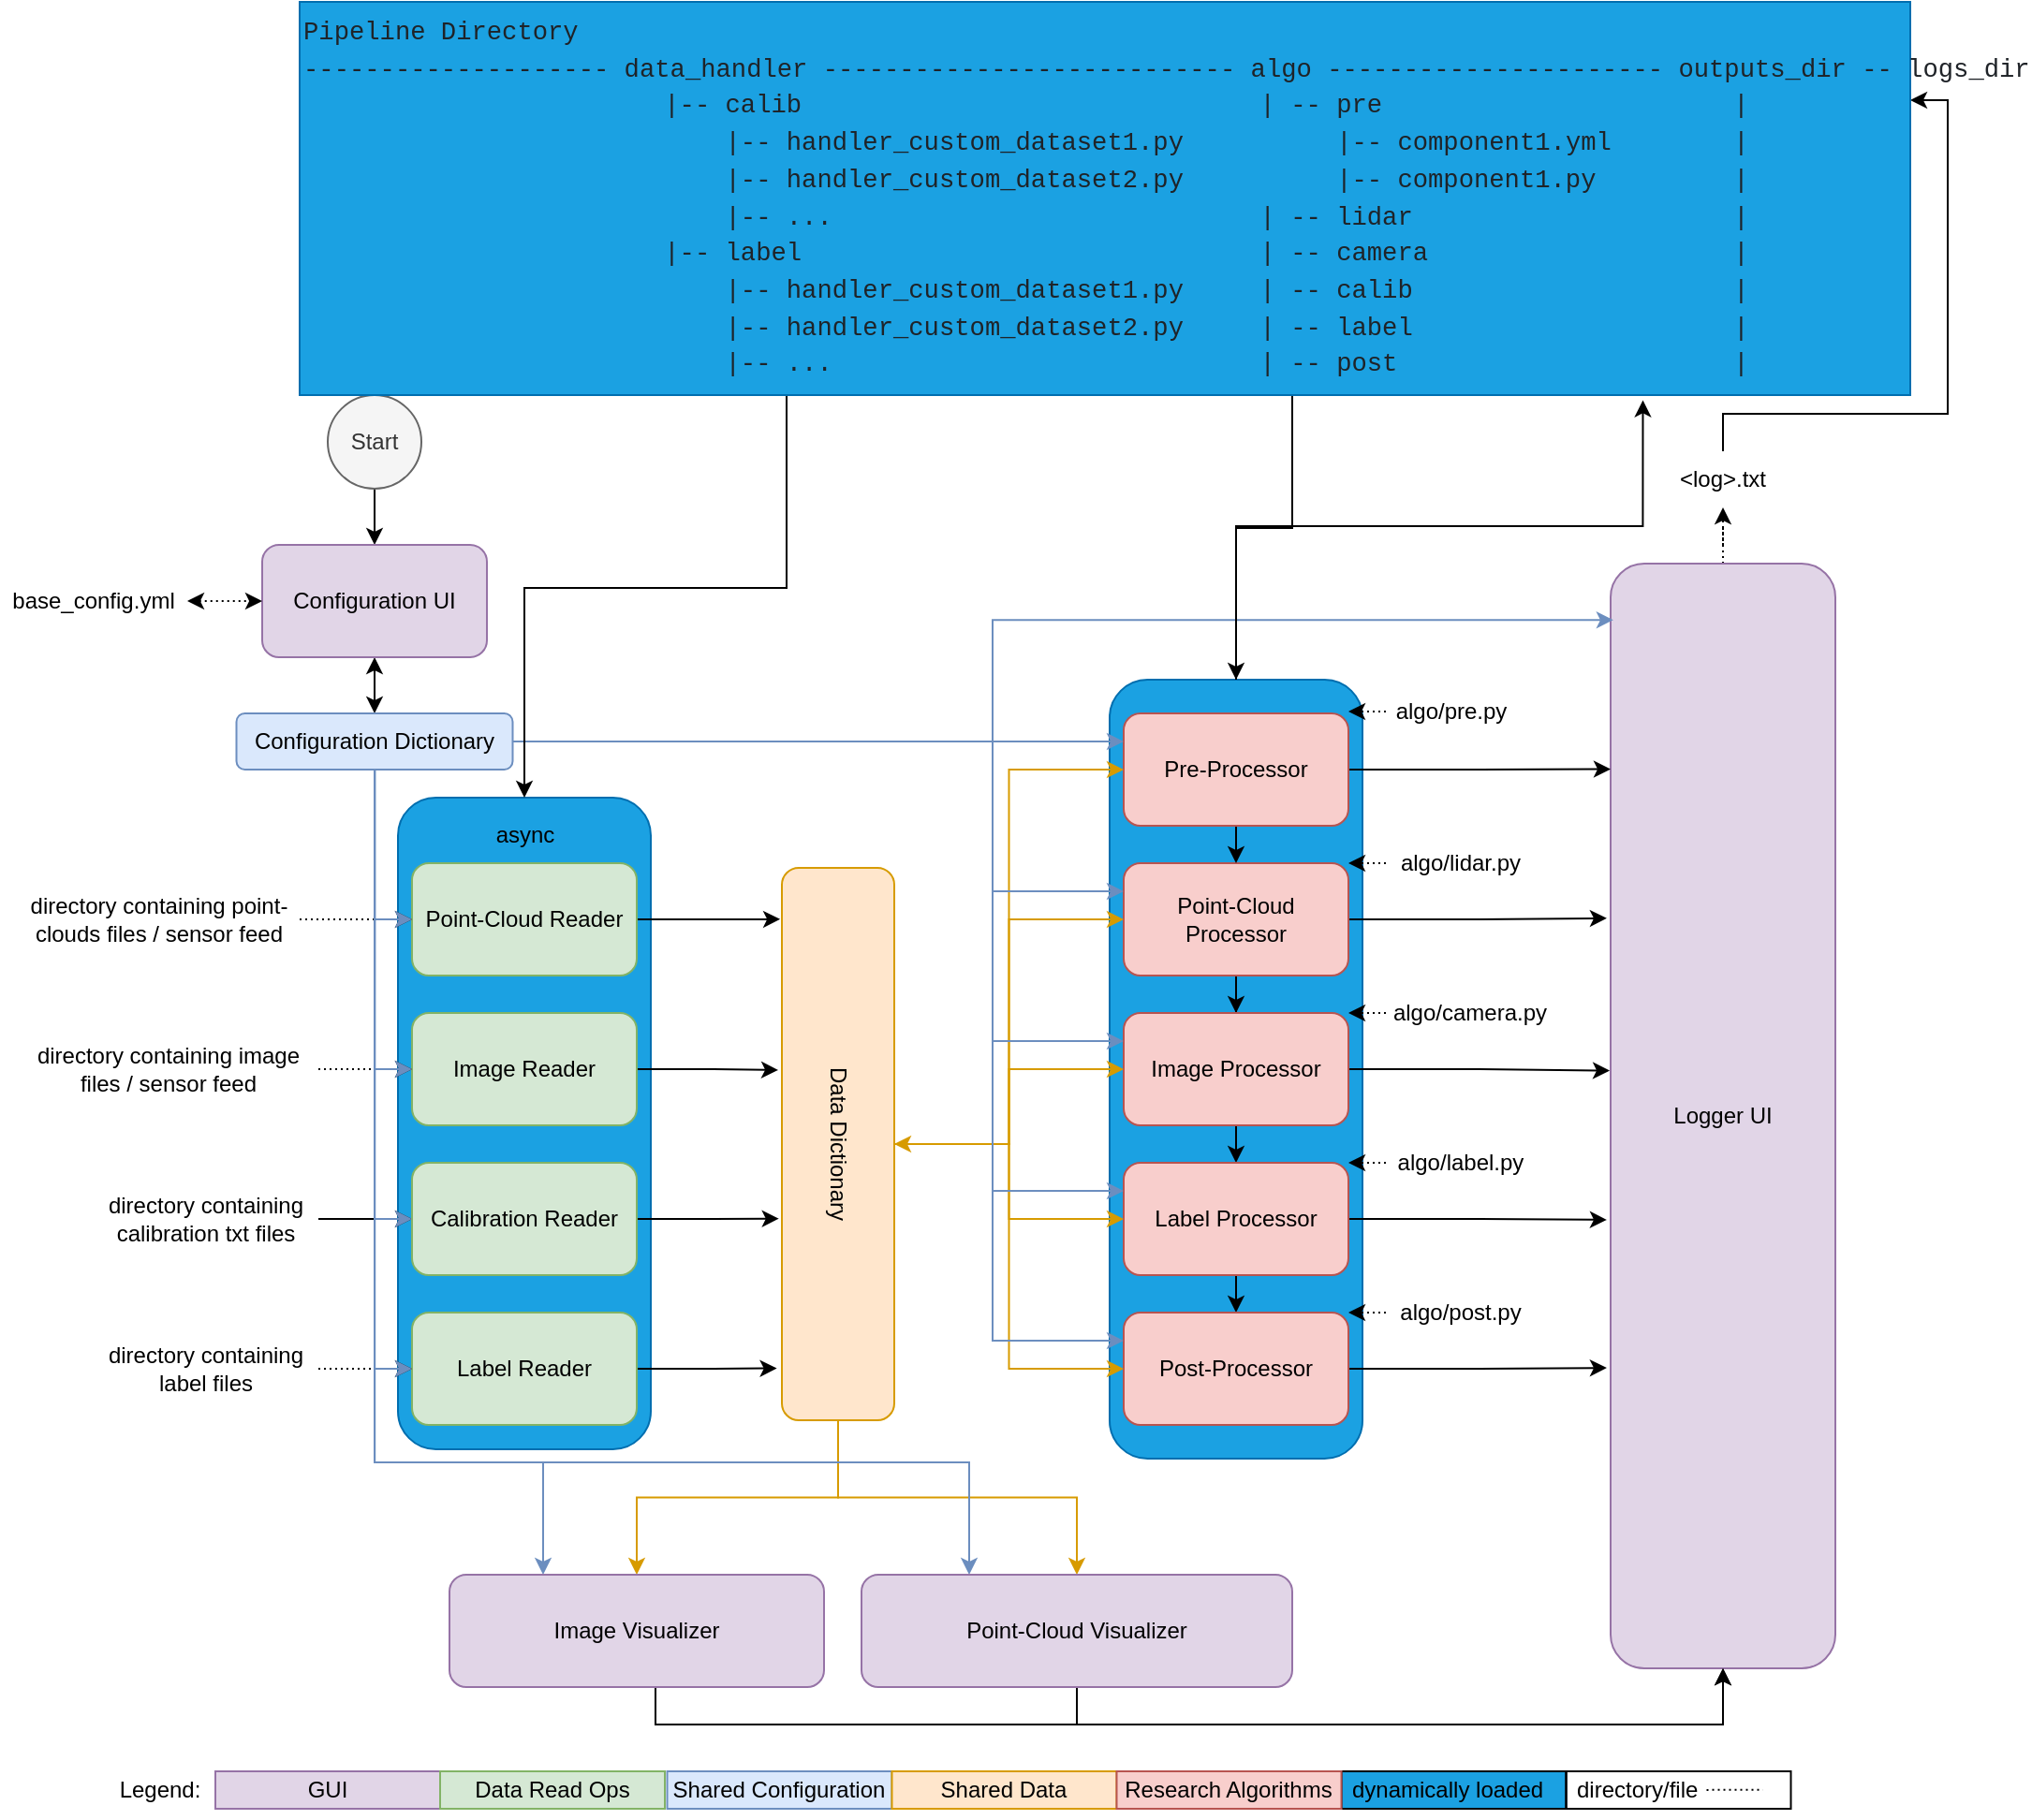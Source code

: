 <mxfile version="24.2.5" type="device">
  <diagram name="Page-1" id="Omv-Tu2xZPPuTJ6Xt_3R">
    <mxGraphModel dx="2284" dy="836" grid="1" gridSize="10" guides="1" tooltips="1" connect="1" arrows="1" fold="1" page="1" pageScale="1" pageWidth="850" pageHeight="1100" math="0" shadow="0">
      <root>
        <mxCell id="0" />
        <mxCell id="1" parent="0" />
        <mxCell id="CT44lIZTYS9zPGqxqaf4-7" value="" style="rounded=1;whiteSpace=wrap;html=1;fillColor=#1ba1e2;strokeColor=#006EAF;fontColor=#ffffff;" vertex="1" parent="1">
          <mxGeometry x="-367.5" y="425" width="135" height="348" as="geometry" />
        </mxCell>
        <mxCell id="CT44lIZTYS9zPGqxqaf4-4" value="" style="rounded=1;whiteSpace=wrap;html=1;fillColor=#1ba1e2;strokeColor=#006EAF;fontColor=#ffffff;" vertex="1" parent="1">
          <mxGeometry x="12.5" y="362" width="135" height="416" as="geometry" />
        </mxCell>
        <mxCell id="fe2A17owUirPmWQ9KxBR-4" style="edgeStyle=orthogonalEdgeStyle;rounded=0;orthogonalLoop=1;jettySize=auto;html=1;exitX=0.5;exitY=1;exitDx=0;exitDy=0;entryX=0.5;entryY=0;entryDx=0;entryDy=0;" parent="1" source="fe2A17owUirPmWQ9KxBR-2" target="fe2A17owUirPmWQ9KxBR-3" edge="1">
          <mxGeometry relative="1" as="geometry" />
        </mxCell>
        <mxCell id="fe2A17owUirPmWQ9KxBR-2" value="Start" style="ellipse;whiteSpace=wrap;html=1;aspect=fixed;fillColor=#f5f5f5;fontColor=#333333;strokeColor=#666666;" parent="1" vertex="1">
          <mxGeometry x="-405" y="210" width="50" height="50" as="geometry" />
        </mxCell>
        <mxCell id="fe2A17owUirPmWQ9KxBR-69" style="edgeStyle=orthogonalEdgeStyle;rounded=0;orthogonalLoop=1;jettySize=auto;html=1;entryX=0.5;entryY=0;entryDx=0;entryDy=0;startArrow=classic;startFill=1;" parent="1" source="fe2A17owUirPmWQ9KxBR-3" target="fe2A17owUirPmWQ9KxBR-66" edge="1">
          <mxGeometry relative="1" as="geometry" />
        </mxCell>
        <mxCell id="fe2A17owUirPmWQ9KxBR-3" value="Configuration UI" style="rounded=1;whiteSpace=wrap;html=1;fillColor=#e1d5e7;strokeColor=#9673a6;" parent="1" vertex="1">
          <mxGeometry x="-440" y="290" width="120" height="60" as="geometry" />
        </mxCell>
        <mxCell id="fe2A17owUirPmWQ9KxBR-5" value="base_config.yml" style="text;html=1;strokeColor=none;fillColor=none;align=center;verticalAlign=middle;whiteSpace=wrap;rounded=0;" parent="1" vertex="1">
          <mxGeometry x="-580" y="305" width="100" height="30" as="geometry" />
        </mxCell>
        <mxCell id="fe2A17owUirPmWQ9KxBR-10" style="edgeStyle=orthogonalEdgeStyle;rounded=0;orthogonalLoop=1;jettySize=auto;html=1;dashed=1;dashPattern=1 2;exitX=0.5;exitY=0;exitDx=0;exitDy=0;" parent="1" source="fe2A17owUirPmWQ9KxBR-7" target="fe2A17owUirPmWQ9KxBR-9" edge="1">
          <mxGeometry relative="1" as="geometry" />
        </mxCell>
        <mxCell id="fe2A17owUirPmWQ9KxBR-7" value="Logger UI" style="rounded=1;whiteSpace=wrap;html=1;fillColor=#e1d5e7;strokeColor=#9673a6;" parent="1" vertex="1">
          <mxGeometry x="280" y="300" width="120" height="590" as="geometry" />
        </mxCell>
        <mxCell id="CT44lIZTYS9zPGqxqaf4-9" style="edgeStyle=orthogonalEdgeStyle;rounded=0;orthogonalLoop=1;jettySize=auto;html=1;entryX=1;entryY=0.25;entryDx=0;entryDy=0;" edge="1" parent="1" source="fe2A17owUirPmWQ9KxBR-9" target="CT44lIZTYS9zPGqxqaf4-2">
          <mxGeometry relative="1" as="geometry" />
        </mxCell>
        <mxCell id="fe2A17owUirPmWQ9KxBR-9" value="&amp;lt;log&amp;gt;.txt" style="text;html=1;strokeColor=none;fillColor=none;align=center;verticalAlign=middle;whiteSpace=wrap;rounded=0;" parent="1" vertex="1">
          <mxGeometry x="310" y="240" width="60" height="30" as="geometry" />
        </mxCell>
        <mxCell id="fe2A17owUirPmWQ9KxBR-46" style="edgeStyle=orthogonalEdgeStyle;rounded=0;orthogonalLoop=1;jettySize=auto;html=1;entryX=0.093;entryY=1.016;entryDx=0;entryDy=0;entryPerimeter=0;" parent="1" source="fe2A17owUirPmWQ9KxBR-11" target="fe2A17owUirPmWQ9KxBR-45" edge="1">
          <mxGeometry relative="1" as="geometry">
            <mxPoint x="-180" y="490" as="targetPoint" />
          </mxGeometry>
        </mxCell>
        <mxCell id="fe2A17owUirPmWQ9KxBR-11" value="Point-Cloud Reader" style="rounded=1;whiteSpace=wrap;html=1;fillColor=#d5e8d4;strokeColor=#82b366;" parent="1" vertex="1">
          <mxGeometry x="-360" y="460" width="120" height="60" as="geometry" />
        </mxCell>
        <mxCell id="fe2A17owUirPmWQ9KxBR-13" value="" style="endArrow=classic;startArrow=classic;html=1;rounded=0;exitX=1;exitY=0.5;exitDx=0;exitDy=0;entryX=0;entryY=0.5;entryDx=0;entryDy=0;dashed=1;dashPattern=1 2;" parent="1" source="fe2A17owUirPmWQ9KxBR-5" target="fe2A17owUirPmWQ9KxBR-3" edge="1">
          <mxGeometry width="50" height="50" relative="1" as="geometry">
            <mxPoint x="-350" y="260" as="sourcePoint" />
            <mxPoint x="-300" y="210" as="targetPoint" />
          </mxGeometry>
        </mxCell>
        <mxCell id="fe2A17owUirPmWQ9KxBR-49" style="edgeStyle=orthogonalEdgeStyle;rounded=0;orthogonalLoop=1;jettySize=auto;html=1;entryX=0.366;entryY=1.033;entryDx=0;entryDy=0;entryPerimeter=0;" parent="1" source="fe2A17owUirPmWQ9KxBR-19" target="fe2A17owUirPmWQ9KxBR-45" edge="1">
          <mxGeometry relative="1" as="geometry">
            <mxPoint x="-180" y="570" as="targetPoint" />
          </mxGeometry>
        </mxCell>
        <mxCell id="fe2A17owUirPmWQ9KxBR-19" value="Image Reader" style="rounded=1;whiteSpace=wrap;html=1;fillColor=#d5e8d4;strokeColor=#82b366;" parent="1" vertex="1">
          <mxGeometry x="-360" y="540" width="120" height="60" as="geometry" />
        </mxCell>
        <mxCell id="fe2A17owUirPmWQ9KxBR-51" style="edgeStyle=orthogonalEdgeStyle;rounded=0;orthogonalLoop=1;jettySize=auto;html=1;entryX=0.906;entryY=1.045;entryDx=0;entryDy=0;entryPerimeter=0;" parent="1" source="fe2A17owUirPmWQ9KxBR-20" target="fe2A17owUirPmWQ9KxBR-45" edge="1">
          <mxGeometry relative="1" as="geometry">
            <mxPoint x="-180" y="730" as="targetPoint" />
          </mxGeometry>
        </mxCell>
        <mxCell id="fe2A17owUirPmWQ9KxBR-20" value="Label Reader" style="rounded=1;whiteSpace=wrap;html=1;fillColor=#d5e8d4;strokeColor=#82b366;" parent="1" vertex="1">
          <mxGeometry x="-360" y="700" width="120" height="60" as="geometry" />
        </mxCell>
        <mxCell id="fe2A17owUirPmWQ9KxBR-23" style="edgeStyle=orthogonalEdgeStyle;rounded=0;orthogonalLoop=1;jettySize=auto;html=1;entryX=0;entryY=0.5;entryDx=0;entryDy=0;dashed=1;dashPattern=1 2;" parent="1" source="fe2A17owUirPmWQ9KxBR-22" target="fe2A17owUirPmWQ9KxBR-11" edge="1">
          <mxGeometry relative="1" as="geometry" />
        </mxCell>
        <mxCell id="fe2A17owUirPmWQ9KxBR-22" value="directory containing point-clouds files / sensor feed" style="text;html=1;strokeColor=none;fillColor=none;align=center;verticalAlign=middle;whiteSpace=wrap;rounded=0;" parent="1" vertex="1">
          <mxGeometry x="-570" y="475" width="150" height="30" as="geometry" />
        </mxCell>
        <mxCell id="fe2A17owUirPmWQ9KxBR-25" style="edgeStyle=orthogonalEdgeStyle;rounded=0;orthogonalLoop=1;jettySize=auto;html=1;entryX=0;entryY=0.5;entryDx=0;entryDy=0;dashed=1;dashPattern=1 2;" parent="1" source="fe2A17owUirPmWQ9KxBR-24" target="fe2A17owUirPmWQ9KxBR-19" edge="1">
          <mxGeometry relative="1" as="geometry" />
        </mxCell>
        <mxCell id="fe2A17owUirPmWQ9KxBR-24" value="directory containing image files / sensor feed" style="text;html=1;strokeColor=none;fillColor=none;align=center;verticalAlign=middle;whiteSpace=wrap;rounded=0;" parent="1" vertex="1">
          <mxGeometry x="-570" y="555" width="160" height="30" as="geometry" />
        </mxCell>
        <mxCell id="fe2A17owUirPmWQ9KxBR-27" style="edgeStyle=orthogonalEdgeStyle;rounded=0;orthogonalLoop=1;jettySize=auto;html=1;dashed=1;dashPattern=1 2;" parent="1" source="fe2A17owUirPmWQ9KxBR-26" target="fe2A17owUirPmWQ9KxBR-20" edge="1">
          <mxGeometry relative="1" as="geometry" />
        </mxCell>
        <mxCell id="fe2A17owUirPmWQ9KxBR-26" value="directory containing label files" style="text;html=1;strokeColor=none;fillColor=none;align=center;verticalAlign=middle;whiteSpace=wrap;rounded=0;" parent="1" vertex="1">
          <mxGeometry x="-530" y="715" width="120" height="30" as="geometry" />
        </mxCell>
        <mxCell id="fe2A17owUirPmWQ9KxBR-34" style="edgeStyle=orthogonalEdgeStyle;rounded=0;orthogonalLoop=1;jettySize=auto;html=1;exitX=0.5;exitY=1;exitDx=0;exitDy=0;" parent="1" source="fe2A17owUirPmWQ9KxBR-28" target="fe2A17owUirPmWQ9KxBR-29" edge="1">
          <mxGeometry relative="1" as="geometry" />
        </mxCell>
        <mxCell id="fe2A17owUirPmWQ9KxBR-110" style="edgeStyle=orthogonalEdgeStyle;rounded=0;orthogonalLoop=1;jettySize=auto;html=1;entryX=-0.017;entryY=0.321;entryDx=0;entryDy=0;entryPerimeter=0;" parent="1" source="fe2A17owUirPmWQ9KxBR-28" target="fe2A17owUirPmWQ9KxBR-7" edge="1">
          <mxGeometry relative="1" as="geometry" />
        </mxCell>
        <mxCell id="fe2A17owUirPmWQ9KxBR-28" value="Point-Cloud Processor" style="rounded=1;whiteSpace=wrap;html=1;fillColor=#f8cecc;strokeColor=#b85450;" parent="1" vertex="1">
          <mxGeometry x="20" y="460" width="120" height="60" as="geometry" />
        </mxCell>
        <mxCell id="fe2A17owUirPmWQ9KxBR-35" style="edgeStyle=orthogonalEdgeStyle;rounded=0;orthogonalLoop=1;jettySize=auto;html=1;exitX=0.5;exitY=1;exitDx=0;exitDy=0;entryX=0.5;entryY=0;entryDx=0;entryDy=0;" parent="1" source="fe2A17owUirPmWQ9KxBR-29" target="fe2A17owUirPmWQ9KxBR-30" edge="1">
          <mxGeometry relative="1" as="geometry" />
        </mxCell>
        <mxCell id="fe2A17owUirPmWQ9KxBR-111" style="edgeStyle=orthogonalEdgeStyle;rounded=0;orthogonalLoop=1;jettySize=auto;html=1;entryX=-0.004;entryY=0.459;entryDx=0;entryDy=0;entryPerimeter=0;" parent="1" source="fe2A17owUirPmWQ9KxBR-29" target="fe2A17owUirPmWQ9KxBR-7" edge="1">
          <mxGeometry relative="1" as="geometry" />
        </mxCell>
        <mxCell id="fe2A17owUirPmWQ9KxBR-29" value="Image Processor" style="rounded=1;whiteSpace=wrap;html=1;fillColor=#f8cecc;strokeColor=#b85450;" parent="1" vertex="1">
          <mxGeometry x="20" y="540" width="120" height="60" as="geometry" />
        </mxCell>
        <mxCell id="fe2A17owUirPmWQ9KxBR-41" style="edgeStyle=orthogonalEdgeStyle;rounded=0;orthogonalLoop=1;jettySize=auto;html=1;exitX=0.5;exitY=1;exitDx=0;exitDy=0;entryX=0.5;entryY=0;entryDx=0;entryDy=0;" parent="1" source="fe2A17owUirPmWQ9KxBR-30" target="fe2A17owUirPmWQ9KxBR-32" edge="1">
          <mxGeometry relative="1" as="geometry" />
        </mxCell>
        <mxCell id="fe2A17owUirPmWQ9KxBR-112" style="edgeStyle=orthogonalEdgeStyle;rounded=0;orthogonalLoop=1;jettySize=auto;html=1;entryX=-0.017;entryY=0.594;entryDx=0;entryDy=0;entryPerimeter=0;" parent="1" source="fe2A17owUirPmWQ9KxBR-30" target="fe2A17owUirPmWQ9KxBR-7" edge="1">
          <mxGeometry relative="1" as="geometry" />
        </mxCell>
        <mxCell id="fe2A17owUirPmWQ9KxBR-30" value="Label Processor" style="rounded=1;whiteSpace=wrap;html=1;fillColor=#f8cecc;strokeColor=#b85450;" parent="1" vertex="1">
          <mxGeometry x="20" y="620" width="120" height="60" as="geometry" />
        </mxCell>
        <mxCell id="fe2A17owUirPmWQ9KxBR-33" style="edgeStyle=orthogonalEdgeStyle;rounded=0;orthogonalLoop=1;jettySize=auto;html=1;exitX=0.5;exitY=1;exitDx=0;exitDy=0;entryX=0.5;entryY=0;entryDx=0;entryDy=0;" parent="1" source="fe2A17owUirPmWQ9KxBR-31" target="fe2A17owUirPmWQ9KxBR-28" edge="1">
          <mxGeometry relative="1" as="geometry" />
        </mxCell>
        <mxCell id="fe2A17owUirPmWQ9KxBR-109" style="edgeStyle=orthogonalEdgeStyle;rounded=0;orthogonalLoop=1;jettySize=auto;html=1;entryX=0;entryY=0.186;entryDx=0;entryDy=0;entryPerimeter=0;" parent="1" source="fe2A17owUirPmWQ9KxBR-31" target="fe2A17owUirPmWQ9KxBR-7" edge="1">
          <mxGeometry relative="1" as="geometry" />
        </mxCell>
        <mxCell id="fe2A17owUirPmWQ9KxBR-31" value="Pre-Processor" style="rounded=1;whiteSpace=wrap;html=1;fillColor=#f8cecc;strokeColor=#b85450;" parent="1" vertex="1">
          <mxGeometry x="20" y="380" width="120" height="60" as="geometry" />
        </mxCell>
        <mxCell id="fe2A17owUirPmWQ9KxBR-113" style="edgeStyle=orthogonalEdgeStyle;rounded=0;orthogonalLoop=1;jettySize=auto;html=1;entryX=-0.017;entryY=0.728;entryDx=0;entryDy=0;entryPerimeter=0;" parent="1" source="fe2A17owUirPmWQ9KxBR-32" target="fe2A17owUirPmWQ9KxBR-7" edge="1">
          <mxGeometry relative="1" as="geometry" />
        </mxCell>
        <mxCell id="fe2A17owUirPmWQ9KxBR-32" value="Post-Processor" style="rounded=1;whiteSpace=wrap;html=1;fillColor=#f8cecc;strokeColor=#b85450;" parent="1" vertex="1">
          <mxGeometry x="20" y="700" width="120" height="60" as="geometry" />
        </mxCell>
        <mxCell id="fe2A17owUirPmWQ9KxBR-39" style="edgeStyle=orthogonalEdgeStyle;rounded=0;orthogonalLoop=1;jettySize=auto;html=1;entryX=0;entryY=0.5;entryDx=0;entryDy=0;" parent="1" source="fe2A17owUirPmWQ9KxBR-37" target="fe2A17owUirPmWQ9KxBR-38" edge="1">
          <mxGeometry relative="1" as="geometry" />
        </mxCell>
        <mxCell id="fe2A17owUirPmWQ9KxBR-37" value="directory containing calibration txt files" style="text;html=1;strokeColor=none;fillColor=none;align=center;verticalAlign=middle;whiteSpace=wrap;rounded=0;" parent="1" vertex="1">
          <mxGeometry x="-530" y="635" width="120" height="30" as="geometry" />
        </mxCell>
        <mxCell id="fe2A17owUirPmWQ9KxBR-50" style="edgeStyle=orthogonalEdgeStyle;rounded=0;orthogonalLoop=1;jettySize=auto;html=1;entryX=0.635;entryY=1.027;entryDx=0;entryDy=0;entryPerimeter=0;" parent="1" source="fe2A17owUirPmWQ9KxBR-38" target="fe2A17owUirPmWQ9KxBR-45" edge="1">
          <mxGeometry relative="1" as="geometry">
            <mxPoint x="-180" y="650" as="targetPoint" />
          </mxGeometry>
        </mxCell>
        <mxCell id="fe2A17owUirPmWQ9KxBR-38" value="Calibration Reader" style="rounded=1;whiteSpace=wrap;html=1;fillColor=#d5e8d4;strokeColor=#82b366;" parent="1" vertex="1">
          <mxGeometry x="-360" y="620" width="120" height="60" as="geometry" />
        </mxCell>
        <mxCell id="fe2A17owUirPmWQ9KxBR-60" style="edgeStyle=orthogonalEdgeStyle;rounded=0;orthogonalLoop=1;jettySize=auto;html=1;entryX=0;entryY=0.5;entryDx=0;entryDy=0;startArrow=classic;startFill=1;fillColor=#ffe6cc;strokeColor=#d79b00;" parent="1" source="fe2A17owUirPmWQ9KxBR-45" target="fe2A17owUirPmWQ9KxBR-31" edge="1">
          <mxGeometry relative="1" as="geometry" />
        </mxCell>
        <mxCell id="fe2A17owUirPmWQ9KxBR-61" style="edgeStyle=orthogonalEdgeStyle;rounded=0;orthogonalLoop=1;jettySize=auto;html=1;entryX=0;entryY=0.5;entryDx=0;entryDy=0;fillColor=#ffe6cc;strokeColor=#d79b00;" parent="1" source="fe2A17owUirPmWQ9KxBR-45" target="fe2A17owUirPmWQ9KxBR-28" edge="1">
          <mxGeometry relative="1" as="geometry" />
        </mxCell>
        <mxCell id="fe2A17owUirPmWQ9KxBR-62" style="edgeStyle=orthogonalEdgeStyle;rounded=0;orthogonalLoop=1;jettySize=auto;html=1;fillColor=#ffe6cc;strokeColor=#d79b00;" parent="1" source="fe2A17owUirPmWQ9KxBR-45" target="fe2A17owUirPmWQ9KxBR-29" edge="1">
          <mxGeometry relative="1" as="geometry" />
        </mxCell>
        <mxCell id="fe2A17owUirPmWQ9KxBR-63" style="edgeStyle=orthogonalEdgeStyle;rounded=0;orthogonalLoop=1;jettySize=auto;html=1;entryX=0;entryY=0.5;entryDx=0;entryDy=0;fillColor=#ffe6cc;strokeColor=#d79b00;" parent="1" source="fe2A17owUirPmWQ9KxBR-45" target="fe2A17owUirPmWQ9KxBR-30" edge="1">
          <mxGeometry relative="1" as="geometry" />
        </mxCell>
        <mxCell id="fe2A17owUirPmWQ9KxBR-64" style="edgeStyle=orthogonalEdgeStyle;rounded=0;orthogonalLoop=1;jettySize=auto;html=1;entryX=0;entryY=0.5;entryDx=0;entryDy=0;fillColor=#ffe6cc;strokeColor=#d79b00;" parent="1" source="fe2A17owUirPmWQ9KxBR-45" target="fe2A17owUirPmWQ9KxBR-32" edge="1">
          <mxGeometry relative="1" as="geometry" />
        </mxCell>
        <mxCell id="fe2A17owUirPmWQ9KxBR-78" style="edgeStyle=orthogonalEdgeStyle;rounded=0;orthogonalLoop=1;jettySize=auto;html=1;fillColor=#ffe6cc;strokeColor=#d79b00;" parent="1" source="fe2A17owUirPmWQ9KxBR-45" target="fe2A17owUirPmWQ9KxBR-76" edge="1">
          <mxGeometry relative="1" as="geometry" />
        </mxCell>
        <mxCell id="fe2A17owUirPmWQ9KxBR-79" style="edgeStyle=orthogonalEdgeStyle;rounded=0;orthogonalLoop=1;jettySize=auto;html=1;fillColor=#ffe6cc;strokeColor=#d79b00;" parent="1" source="fe2A17owUirPmWQ9KxBR-45" target="fe2A17owUirPmWQ9KxBR-75" edge="1">
          <mxGeometry relative="1" as="geometry" />
        </mxCell>
        <mxCell id="fe2A17owUirPmWQ9KxBR-45" value="Data Dictionary" style="rounded=1;whiteSpace=wrap;html=1;rotation=90;fillColor=#ffe6cc;strokeColor=#d79b00;" parent="1" vertex="1">
          <mxGeometry x="-280" y="580" width="295" height="60" as="geometry" />
        </mxCell>
        <mxCell id="fe2A17owUirPmWQ9KxBR-65" value="async" style="text;html=1;align=center;verticalAlign=middle;resizable=0;points=[];autosize=1;strokeColor=none;fillColor=none;" parent="1" vertex="1">
          <mxGeometry x="-325" y="430" width="50" height="30" as="geometry" />
        </mxCell>
        <mxCell id="fe2A17owUirPmWQ9KxBR-70" style="edgeStyle=orthogonalEdgeStyle;rounded=0;orthogonalLoop=1;jettySize=auto;html=1;exitX=0.5;exitY=1;exitDx=0;exitDy=0;entryX=0;entryY=0.5;entryDx=0;entryDy=0;fillColor=#dae8fc;strokeColor=#6c8ebf;" parent="1" source="fe2A17owUirPmWQ9KxBR-66" target="fe2A17owUirPmWQ9KxBR-11" edge="1">
          <mxGeometry relative="1" as="geometry" />
        </mxCell>
        <mxCell id="fe2A17owUirPmWQ9KxBR-71" style="edgeStyle=orthogonalEdgeStyle;rounded=0;orthogonalLoop=1;jettySize=auto;html=1;entryX=0;entryY=0.5;entryDx=0;entryDy=0;fillColor=#dae8fc;strokeColor=#6c8ebf;" parent="1" source="fe2A17owUirPmWQ9KxBR-66" target="fe2A17owUirPmWQ9KxBR-19" edge="1">
          <mxGeometry relative="1" as="geometry" />
        </mxCell>
        <mxCell id="fe2A17owUirPmWQ9KxBR-72" style="edgeStyle=orthogonalEdgeStyle;rounded=0;orthogonalLoop=1;jettySize=auto;html=1;entryX=0;entryY=0.5;entryDx=0;entryDy=0;fillColor=#dae8fc;strokeColor=#6c8ebf;" parent="1" source="fe2A17owUirPmWQ9KxBR-66" target="fe2A17owUirPmWQ9KxBR-38" edge="1">
          <mxGeometry relative="1" as="geometry" />
        </mxCell>
        <mxCell id="fe2A17owUirPmWQ9KxBR-73" style="edgeStyle=orthogonalEdgeStyle;rounded=0;orthogonalLoop=1;jettySize=auto;html=1;entryX=0;entryY=0.5;entryDx=0;entryDy=0;fillColor=#dae8fc;strokeColor=#6c8ebf;" parent="1" source="fe2A17owUirPmWQ9KxBR-66" target="fe2A17owUirPmWQ9KxBR-20" edge="1">
          <mxGeometry relative="1" as="geometry" />
        </mxCell>
        <mxCell id="fe2A17owUirPmWQ9KxBR-74" style="edgeStyle=orthogonalEdgeStyle;rounded=0;orthogonalLoop=1;jettySize=auto;html=1;entryX=0;entryY=0.25;entryDx=0;entryDy=0;fillColor=#dae8fc;strokeColor=#6c8ebf;" parent="1" source="fe2A17owUirPmWQ9KxBR-66" target="fe2A17owUirPmWQ9KxBR-31" edge="1">
          <mxGeometry relative="1" as="geometry" />
        </mxCell>
        <mxCell id="fe2A17owUirPmWQ9KxBR-118" style="edgeStyle=orthogonalEdgeStyle;rounded=0;orthogonalLoop=1;jettySize=auto;html=1;entryX=0;entryY=0.25;entryDx=0;entryDy=0;fillColor=#dae8fc;strokeColor=#6c8ebf;" parent="1" source="fe2A17owUirPmWQ9KxBR-66" target="fe2A17owUirPmWQ9KxBR-28" edge="1">
          <mxGeometry relative="1" as="geometry">
            <Array as="points">
              <mxPoint x="-50" y="395" />
              <mxPoint x="-50" y="475" />
            </Array>
          </mxGeometry>
        </mxCell>
        <mxCell id="fe2A17owUirPmWQ9KxBR-119" style="edgeStyle=orthogonalEdgeStyle;rounded=0;orthogonalLoop=1;jettySize=auto;html=1;entryX=0;entryY=0.25;entryDx=0;entryDy=0;fillColor=#dae8fc;strokeColor=#6c8ebf;" parent="1" source="fe2A17owUirPmWQ9KxBR-66" target="fe2A17owUirPmWQ9KxBR-29" edge="1">
          <mxGeometry relative="1" as="geometry">
            <Array as="points">
              <mxPoint x="-50" y="395" />
              <mxPoint x="-50" y="555" />
            </Array>
          </mxGeometry>
        </mxCell>
        <mxCell id="fe2A17owUirPmWQ9KxBR-120" style="edgeStyle=orthogonalEdgeStyle;rounded=0;orthogonalLoop=1;jettySize=auto;html=1;entryX=0;entryY=0.25;entryDx=0;entryDy=0;fillColor=#dae8fc;strokeColor=#6c8ebf;" parent="1" source="fe2A17owUirPmWQ9KxBR-66" target="fe2A17owUirPmWQ9KxBR-30" edge="1">
          <mxGeometry relative="1" as="geometry">
            <Array as="points">
              <mxPoint x="-50" y="395" />
              <mxPoint x="-50" y="635" />
            </Array>
          </mxGeometry>
        </mxCell>
        <mxCell id="fe2A17owUirPmWQ9KxBR-121" style="edgeStyle=orthogonalEdgeStyle;rounded=0;orthogonalLoop=1;jettySize=auto;html=1;entryX=0;entryY=0.25;entryDx=0;entryDy=0;fillColor=#dae8fc;strokeColor=#6c8ebf;" parent="1" source="fe2A17owUirPmWQ9KxBR-66" target="fe2A17owUirPmWQ9KxBR-32" edge="1">
          <mxGeometry relative="1" as="geometry">
            <Array as="points">
              <mxPoint x="-50" y="395" />
              <mxPoint x="-50" y="715" />
            </Array>
          </mxGeometry>
        </mxCell>
        <mxCell id="fe2A17owUirPmWQ9KxBR-122" style="edgeStyle=orthogonalEdgeStyle;rounded=0;orthogonalLoop=1;jettySize=auto;html=1;entryX=0.25;entryY=0;entryDx=0;entryDy=0;fillColor=#dae8fc;strokeColor=#6c8ebf;" parent="1" source="fe2A17owUirPmWQ9KxBR-66" target="fe2A17owUirPmWQ9KxBR-76" edge="1">
          <mxGeometry relative="1" as="geometry">
            <Array as="points">
              <mxPoint x="-380" y="780" />
              <mxPoint x="-290" y="780" />
            </Array>
          </mxGeometry>
        </mxCell>
        <mxCell id="fe2A17owUirPmWQ9KxBR-123" style="edgeStyle=orthogonalEdgeStyle;rounded=0;orthogonalLoop=1;jettySize=auto;html=1;entryX=0.25;entryY=0;entryDx=0;entryDy=0;fillColor=#dae8fc;strokeColor=#6c8ebf;" parent="1" source="fe2A17owUirPmWQ9KxBR-66" target="fe2A17owUirPmWQ9KxBR-75" edge="1">
          <mxGeometry relative="1" as="geometry">
            <Array as="points">
              <mxPoint x="-380" y="780" />
              <mxPoint x="-62" y="780" />
            </Array>
          </mxGeometry>
        </mxCell>
        <mxCell id="fe2A17owUirPmWQ9KxBR-129" style="edgeStyle=orthogonalEdgeStyle;rounded=0;orthogonalLoop=1;jettySize=auto;html=1;entryX=0.012;entryY=0.051;entryDx=0;entryDy=0;entryPerimeter=0;fillColor=#dae8fc;strokeColor=#6c8ebf;" parent="1" source="fe2A17owUirPmWQ9KxBR-66" target="fe2A17owUirPmWQ9KxBR-7" edge="1">
          <mxGeometry relative="1" as="geometry">
            <Array as="points">
              <mxPoint x="-50" y="395" />
              <mxPoint x="-50" y="330" />
            </Array>
          </mxGeometry>
        </mxCell>
        <mxCell id="fe2A17owUirPmWQ9KxBR-66" value="Configuration Dictionary" style="rounded=1;whiteSpace=wrap;html=1;rotation=0;fillColor=#dae8fc;strokeColor=#6c8ebf;" parent="1" vertex="1">
          <mxGeometry x="-453.75" y="380" width="147.5" height="30" as="geometry" />
        </mxCell>
        <mxCell id="fe2A17owUirPmWQ9KxBR-115" style="edgeStyle=orthogonalEdgeStyle;rounded=0;orthogonalLoop=1;jettySize=auto;html=1;entryX=0.5;entryY=1;entryDx=0;entryDy=0;exitX=0.5;exitY=1;exitDx=0;exitDy=0;" parent="1" source="fe2A17owUirPmWQ9KxBR-75" target="fe2A17owUirPmWQ9KxBR-7" edge="1">
          <mxGeometry relative="1" as="geometry" />
        </mxCell>
        <mxCell id="fe2A17owUirPmWQ9KxBR-75" value="Point-Cloud Visualizer" style="rounded=1;whiteSpace=wrap;html=1;fillColor=#e1d5e7;strokeColor=#9673a6;" parent="1" vertex="1">
          <mxGeometry x="-120" y="840" width="230" height="60" as="geometry" />
        </mxCell>
        <mxCell id="fe2A17owUirPmWQ9KxBR-117" style="edgeStyle=orthogonalEdgeStyle;rounded=0;orthogonalLoop=1;jettySize=auto;html=1;entryX=0.5;entryY=1;entryDx=0;entryDy=0;" parent="1" source="fe2A17owUirPmWQ9KxBR-76" target="fe2A17owUirPmWQ9KxBR-7" edge="1">
          <mxGeometry relative="1" as="geometry">
            <Array as="points">
              <mxPoint x="-230" y="920" />
              <mxPoint x="340" y="920" />
            </Array>
          </mxGeometry>
        </mxCell>
        <mxCell id="fe2A17owUirPmWQ9KxBR-76" value="Image Visualizer" style="rounded=1;whiteSpace=wrap;html=1;fillColor=#e1d5e7;strokeColor=#9673a6;" parent="1" vertex="1">
          <mxGeometry x="-340" y="840" width="200" height="60" as="geometry" />
        </mxCell>
        <mxCell id="fe2A17owUirPmWQ9KxBR-96" value="algo/camera.py" style="text;html=1;strokeColor=none;fillColor=none;align=center;verticalAlign=middle;whiteSpace=wrap;rounded=0;" parent="1" vertex="1">
          <mxGeometry x="160" y="525" width="90" height="30" as="geometry" />
        </mxCell>
        <mxCell id="fe2A17owUirPmWQ9KxBR-97" value="" style="endArrow=classic;html=1;rounded=0;exitX=0;exitY=0.5;exitDx=0;exitDy=0;entryX=1;entryY=0;entryDx=0;entryDy=0;dashed=1;dashPattern=1 2;" parent="1" source="fe2A17owUirPmWQ9KxBR-96" edge="1">
          <mxGeometry width="50" height="50" relative="1" as="geometry">
            <mxPoint x="60" y="640" as="sourcePoint" />
            <mxPoint x="140" y="540" as="targetPoint" />
          </mxGeometry>
        </mxCell>
        <mxCell id="fe2A17owUirPmWQ9KxBR-98" value="algo/lidar.py" style="text;html=1;strokeColor=none;fillColor=none;align=center;verticalAlign=middle;whiteSpace=wrap;rounded=0;" parent="1" vertex="1">
          <mxGeometry x="160" y="445" width="80" height="30" as="geometry" />
        </mxCell>
        <mxCell id="fe2A17owUirPmWQ9KxBR-99" value="" style="endArrow=classic;html=1;rounded=0;exitX=0;exitY=0.5;exitDx=0;exitDy=0;entryX=1;entryY=0;entryDx=0;entryDy=0;dashed=1;dashPattern=1 2;" parent="1" source="fe2A17owUirPmWQ9KxBR-98" edge="1">
          <mxGeometry width="50" height="50" relative="1" as="geometry">
            <mxPoint x="60" y="560" as="sourcePoint" />
            <mxPoint x="140" y="460" as="targetPoint" />
          </mxGeometry>
        </mxCell>
        <mxCell id="fe2A17owUirPmWQ9KxBR-100" value="algo/pre.py" style="text;html=1;strokeColor=none;fillColor=none;align=center;verticalAlign=middle;whiteSpace=wrap;rounded=0;" parent="1" vertex="1">
          <mxGeometry x="160" y="364" width="70" height="30" as="geometry" />
        </mxCell>
        <mxCell id="fe2A17owUirPmWQ9KxBR-101" value="" style="endArrow=classic;html=1;rounded=0;exitX=0;exitY=0.5;exitDx=0;exitDy=0;entryX=1;entryY=0;entryDx=0;entryDy=0;dashed=1;dashPattern=1 2;" parent="1" source="fe2A17owUirPmWQ9KxBR-100" edge="1">
          <mxGeometry width="50" height="50" relative="1" as="geometry">
            <mxPoint x="60" y="479" as="sourcePoint" />
            <mxPoint x="140" y="379" as="targetPoint" />
          </mxGeometry>
        </mxCell>
        <mxCell id="fe2A17owUirPmWQ9KxBR-104" value="" style="endArrow=classic;html=1;rounded=0;exitX=0;exitY=0.5;exitDx=0;exitDy=0;entryX=1;entryY=0;entryDx=0;entryDy=0;dashed=1;dashPattern=1 2;" parent="1" source="fe2A17owUirPmWQ9KxBR-105" edge="1">
          <mxGeometry width="50" height="50" relative="1" as="geometry">
            <mxPoint x="60" y="720" as="sourcePoint" />
            <mxPoint x="140" y="620" as="targetPoint" />
          </mxGeometry>
        </mxCell>
        <mxCell id="fe2A17owUirPmWQ9KxBR-105" value="algo/label.py" style="text;html=1;strokeColor=none;fillColor=none;align=center;verticalAlign=middle;whiteSpace=wrap;rounded=0;" parent="1" vertex="1">
          <mxGeometry x="160" y="605" width="80" height="30" as="geometry" />
        </mxCell>
        <mxCell id="fe2A17owUirPmWQ9KxBR-106" value="" style="endArrow=classic;html=1;rounded=0;exitX=0;exitY=0.5;exitDx=0;exitDy=0;entryX=1;entryY=0;entryDx=0;entryDy=0;dashed=1;dashPattern=1 2;" parent="1" source="fe2A17owUirPmWQ9KxBR-107" edge="1">
          <mxGeometry width="50" height="50" relative="1" as="geometry">
            <mxPoint x="60" y="800" as="sourcePoint" />
            <mxPoint x="140" y="700" as="targetPoint" />
          </mxGeometry>
        </mxCell>
        <mxCell id="fe2A17owUirPmWQ9KxBR-107" value="algo/post.py" style="text;html=1;strokeColor=none;fillColor=none;align=center;verticalAlign=middle;whiteSpace=wrap;rounded=0;" parent="1" vertex="1">
          <mxGeometry x="160" y="685" width="80" height="30" as="geometry" />
        </mxCell>
        <mxCell id="fe2A17owUirPmWQ9KxBR-130" value="GUI" style="rounded=0;whiteSpace=wrap;html=1;fillColor=#e1d5e7;strokeColor=#9673a6;" parent="1" vertex="1">
          <mxGeometry x="-465" y="945" width="120" height="20" as="geometry" />
        </mxCell>
        <mxCell id="fe2A17owUirPmWQ9KxBR-131" value="Data Read Ops" style="rounded=0;whiteSpace=wrap;html=1;fillColor=#d5e8d4;strokeColor=#82b366;" parent="1" vertex="1">
          <mxGeometry x="-345" y="945" width="120" height="20" as="geometry" />
        </mxCell>
        <mxCell id="fe2A17owUirPmWQ9KxBR-132" value="Shared Configuration" style="rounded=0;whiteSpace=wrap;html=1;fillColor=#dae8fc;strokeColor=#6c8ebf;" parent="1" vertex="1">
          <mxGeometry x="-223.75" y="945" width="120" height="20" as="geometry" />
        </mxCell>
        <mxCell id="fe2A17owUirPmWQ9KxBR-133" value="Shared Data" style="rounded=0;whiteSpace=wrap;html=1;fillColor=#ffe6cc;strokeColor=#d79b00;" parent="1" vertex="1">
          <mxGeometry x="-103.75" y="945" width="120" height="20" as="geometry" />
        </mxCell>
        <mxCell id="fe2A17owUirPmWQ9KxBR-137" value="" style="group;fillColor=#1ba1e2;fontColor=#ffffff;strokeColor=#006EAF;" parent="1" vertex="1" connectable="0">
          <mxGeometry x="136.25" y="945" width="120" height="20" as="geometry" />
        </mxCell>
        <mxCell id="fe2A17owUirPmWQ9KxBR-136" value="dynamically loaded" style="rounded=0;whiteSpace=wrap;html=1;fillColor=none;strokeColor=default;align=left;spacingLeft=4;" parent="fe2A17owUirPmWQ9KxBR-137" vertex="1">
          <mxGeometry width="120" height="20" as="geometry" />
        </mxCell>
        <mxCell id="fe2A17owUirPmWQ9KxBR-138" value="Legend:" style="text;html=1;align=center;verticalAlign=middle;resizable=0;points=[];autosize=1;strokeColor=none;fillColor=none;" parent="1" vertex="1">
          <mxGeometry x="-530" y="940" width="70" height="30" as="geometry" />
        </mxCell>
        <mxCell id="fe2A17owUirPmWQ9KxBR-139" value="Research Algorithms" style="rounded=0;whiteSpace=wrap;html=1;fillColor=#f8cecc;strokeColor=#b85450;" parent="1" vertex="1">
          <mxGeometry x="16.25" y="945" width="120" height="20" as="geometry" />
        </mxCell>
        <mxCell id="CT44lIZTYS9zPGqxqaf4-5" style="edgeStyle=orthogonalEdgeStyle;rounded=0;orthogonalLoop=1;jettySize=auto;html=1;entryX=0.5;entryY=0;entryDx=0;entryDy=0;" edge="1" parent="1" source="CT44lIZTYS9zPGqxqaf4-2" target="CT44lIZTYS9zPGqxqaf4-4">
          <mxGeometry relative="1" as="geometry">
            <Array as="points">
              <mxPoint x="110" y="281" />
              <mxPoint x="80" y="281" />
            </Array>
          </mxGeometry>
        </mxCell>
        <mxCell id="CT44lIZTYS9zPGqxqaf4-8" style="edgeStyle=orthogonalEdgeStyle;rounded=0;orthogonalLoop=1;jettySize=auto;html=1;" edge="1" parent="1" source="CT44lIZTYS9zPGqxqaf4-2" target="CT44lIZTYS9zPGqxqaf4-7">
          <mxGeometry relative="1" as="geometry">
            <Array as="points">
              <mxPoint x="-160" y="313" />
              <mxPoint x="-300" y="313" />
            </Array>
          </mxGeometry>
        </mxCell>
        <UserObject label="&lt;pre class=&quot;notranslate&quot; style=&quot;box-sizing: border-box; font-family: var(--fontStack-monospace, ui-monospace, SFMono-Regular, SF Mono, Menlo, Consolas, Liberation Mono, monospace); font-size: 13.6px; margin-top: 0px; margin-bottom: 0px; overflow-wrap: normal; padding: var(--base-size-16); overflow: auto; line-height: 1.45; color: rgb(31, 35, 40); border-radius: 6px; font-style: normal; font-variant-ligatures: normal; font-variant-caps: normal; font-weight: 400; letter-spacing: normal; orphans: 2; text-align: start; text-indent: 0px; text-transform: none; widows: 2; word-spacing: 0px; -webkit-text-stroke-width: 0px; text-decoration-thickness: initial; text-decoration-style: initial; text-decoration-color: initial;&quot;&gt;&lt;pre style=&quot;box-sizing: border-box; font-family: var(--fontStack-monospace, ui-monospace, SFMono-Regular, SF Mono, Menlo, Consolas, Liberation Mono, monospace); font-size: 13.6px; margin-top: 0px; margin-bottom: 0px; overflow-wrap: normal; padding: var(--base-size-16); overflow: auto; line-height: 1.45; border-radius: 6px;&quot; class=&quot;notranslate&quot;&gt;&lt;code style=&quot;background-image: initial; background-position: initial; background-size: initial; background-repeat: initial; background-attachment: initial; background-origin: initial; background-clip: initial; box-sizing: border-box; font-family: var(--fontStack-monospace, ui-monospace, SFMono-Regular, SF Mono, Menlo, Consolas, Liberation Mono, monospace); font-size: 13.6px; padding: 0px; margin: 0px; border-radius: 6px; word-break: normal; border: 0px; display: inline; overflow: visible; line-height: inherit; overflow-wrap: normal;&quot;&gt;Pipeline Directory&lt;br&gt;-------------------- data_handler --------------------------- &lt;/code&gt;algo ---------------------- outputs_dir -- logs_dir&lt;/pre&gt;&lt;/pre&gt;&lt;blockquote style=&quot;margin: 0 0 0 40px; border: none; padding: 0px;&quot;&gt;&lt;blockquote style=&quot;margin: 0 0 0 40px; border: none; padding: 0px;&quot;&gt;&lt;blockquote style=&quot;margin: 0 0 0 40px; border: none; padding: 0px;&quot;&gt;&lt;blockquote style=&quot;margin: 0 0 0 40px; border: none; padding: 0px;&quot;&gt;&lt;pre class=&quot;notranslate&quot; style=&quot;box-sizing: border-box; font-family: var(--fontStack-monospace, ui-monospace, SFMono-Regular, SF Mono, Menlo, Consolas, Liberation Mono, monospace); font-size: 13.6px; margin-top: 0px; margin-bottom: 0px; overflow-wrap: normal; padding: var(--base-size-16); overflow: auto; line-height: 1.45; color: rgb(31, 35, 40); border-radius: 6px; font-style: normal; font-variant-ligatures: normal; font-variant-caps: normal; font-weight: 400; letter-spacing: normal; orphans: 2; text-align: start; text-indent: 0px; text-transform: none; widows: 2; word-spacing: 0px; -webkit-text-stroke-width: 0px; text-decoration-thickness: initial; text-decoration-style: initial; text-decoration-color: initial;&quot;&gt;&lt;pre style=&quot;box-sizing: border-box; font-family: var(--fontStack-monospace, ui-monospace, SFMono-Regular, SF Mono, Menlo, Consolas, Liberation Mono, monospace); font-size: 13.6px; margin-top: 0px; margin-bottom: 0px; overflow-wrap: normal; padding: var(--base-size-16); overflow: auto; line-height: 1.45; border-radius: 6px;&quot; class=&quot;notranslate&quot;&gt;&lt;code style=&quot;background-image: initial; background-position: initial; background-size: initial; background-repeat: initial; background-attachment: initial; background-origin: initial; background-clip: initial; box-sizing: border-box; font-family: var(--fontStack-monospace, ui-monospace, SFMono-Regular, SF Mono, Menlo, Consolas, Liberation Mono, monospace); font-size: 13.6px; padding: 0px; margin: 0px; border-radius: 6px; word-break: normal; border: 0px; display: inline; overflow: visible; line-height: inherit; overflow-wrap: normal;&quot;&gt;    |-- calib                              &lt;/code&gt;| -- pre                       |&lt;/pre&gt;&lt;/pre&gt;&lt;/blockquote&gt;&lt;/blockquote&gt;&lt;/blockquote&gt;&lt;blockquote style=&quot;margin: 0 0 0 40px; border: none; padding: 0px;&quot;&gt;&lt;blockquote style=&quot;margin: 0 0 0 40px; border: none; padding: 0px;&quot;&gt;&lt;blockquote style=&quot;margin: 0 0 0 40px; border: none; padding: 0px;&quot;&gt;&lt;pre class=&quot;notranslate&quot; style=&quot;box-sizing: border-box; font-family: var(--fontStack-monospace, ui-monospace, SFMono-Regular, SF Mono, Menlo, Consolas, Liberation Mono, monospace); font-size: 13.6px; margin-top: 0px; margin-bottom: 0px; overflow-wrap: normal; padding: var(--base-size-16); overflow: auto; line-height: 1.45; color: rgb(31, 35, 40); border-radius: 6px; font-style: normal; font-variant-ligatures: normal; font-variant-caps: normal; font-weight: 400; letter-spacing: normal; orphans: 2; text-align: start; text-indent: 0px; text-transform: none; widows: 2; word-spacing: 0px; -webkit-text-stroke-width: 0px; text-decoration-thickness: initial; text-decoration-style: initial; text-decoration-color: initial;&quot;&gt;&lt;pre style=&quot;box-sizing: border-box; font-family: var(--fontStack-monospace, ui-monospace, SFMono-Regular, SF Mono, Menlo, Consolas, Liberation Mono, monospace); font-size: 13.6px; margin-top: 0px; margin-bottom: 0px; overflow-wrap: normal; padding: var(--base-size-16); overflow: auto; line-height: 1.45; border-radius: 6px;&quot; class=&quot;notranslate&quot;&gt;&lt;code style=&quot;background-image: initial; background-position: initial; background-size: initial; background-repeat: initial; background-attachment: initial; background-origin: initial; background-clip: initial; box-sizing: border-box; font-family: var(--fontStack-monospace, ui-monospace, SFMono-Regular, SF Mono, Menlo, Consolas, Liberation Mono, monospace); font-size: 13.6px; padding: 0px; margin: 0px; border-radius: 6px; word-break: normal; border: 0px; display: inline; overflow: visible; line-height: inherit; overflow-wrap: normal;&quot;&gt;        |-- handler_custom_dataset1.py      &lt;span style=&quot;white-space: pre;&quot;&gt;&#x9;&lt;/span&gt;&lt;/code&gt;|-- component1.yml        |&lt;/pre&gt;&lt;pre style=&quot;box-sizing: border-box; font-family: var(--fontStack-monospace, ui-monospace, SFMono-Regular, SF Mono, Menlo, Consolas, Liberation Mono, monospace); font-size: 13.6px; margin-top: 0px; margin-bottom: 0px; overflow-wrap: normal; padding: var(--base-size-16); overflow: auto; line-height: 1.45; border-radius: 6px;&quot; class=&quot;notranslate&quot;&gt;        |-- handler_custom_dataset2.py          |-- component1.py         |&lt;/pre&gt;&lt;pre style=&quot;box-sizing: border-box; font-family: var(--fontStack-monospace, ui-monospace, SFMono-Regular, SF Mono, Menlo, Consolas, Liberation Mono, monospace); font-size: 13.6px; margin-top: 0px; margin-bottom: 0px; overflow-wrap: normal; padding: var(--base-size-16); overflow: auto; line-height: 1.45; border-radius: 6px;&quot; class=&quot;notranslate&quot;&gt;&lt;/pre&gt;&lt;/pre&gt;&lt;/blockquote&gt;&lt;/blockquote&gt;&lt;/blockquote&gt;&lt;blockquote style=&quot;margin: 0 0 0 40px; border: none; padding: 0px;&quot;&gt;&lt;blockquote style=&quot;margin: 0 0 0 40px; border: none; padding: 0px;&quot;&gt;&lt;blockquote style=&quot;margin: 0 0 0 40px; border: none; padding: 0px;&quot;&gt;&lt;pre class=&quot;notranslate&quot; style=&quot;box-sizing: border-box; font-family: var(--fontStack-monospace, ui-monospace, SFMono-Regular, SF Mono, Menlo, Consolas, Liberation Mono, monospace); font-size: 13.6px; margin-top: 0px; margin-bottom: 0px; overflow-wrap: normal; padding: var(--base-size-16); overflow: auto; line-height: 1.45; color: rgb(31, 35, 40); border-radius: 6px; font-style: normal; font-variant-ligatures: normal; font-variant-caps: normal; font-weight: 400; letter-spacing: normal; orphans: 2; text-align: start; text-indent: 0px; text-transform: none; widows: 2; word-spacing: 0px; -webkit-text-stroke-width: 0px; text-decoration-thickness: initial; text-decoration-style: initial; text-decoration-color: initial;&quot;&gt;&lt;pre style=&quot;box-sizing: border-box; font-family: var(--fontStack-monospace, ui-monospace, SFMono-Regular, SF Mono, Menlo, Consolas, Liberation Mono, monospace); font-size: 13.6px; margin-top: 0px; margin-bottom: 0px; overflow-wrap: normal; padding: var(--base-size-16); overflow: auto; line-height: 1.45; border-radius: 6px;&quot; class=&quot;notranslate&quot;&gt;&lt;code style=&quot;background-image: initial; background-position: initial; background-size: initial; background-repeat: initial; background-attachment: initial; background-origin: initial; background-clip: initial; box-sizing: border-box; font-family: var(--fontStack-monospace, ui-monospace, SFMono-Regular, SF Mono, Menlo, Consolas, Liberation Mono, monospace); font-size: 13.6px; padding: 0px; margin: 0px; border-radius: 6px; word-break: normal; border: 0px; display: inline; overflow: visible; line-height: inherit; overflow-wrap: normal;&quot;&gt;        |-- ...                            | -- lidar                     |&lt;/code&gt;&lt;/pre&gt;&lt;/pre&gt;&lt;/blockquote&gt;&lt;/blockquote&gt;&lt;/blockquote&gt;&lt;blockquote style=&quot;margin: 0 0 0 40px; border: none; padding: 0px;&quot;&gt;&lt;blockquote style=&quot;margin: 0 0 0 40px; border: none; padding: 0px;&quot;&gt;&lt;blockquote style=&quot;margin: 0 0 0 40px; border: none; padding: 0px;&quot;&gt;&lt;pre class=&quot;notranslate&quot; style=&quot;box-sizing: border-box; font-family: var(--fontStack-monospace, ui-monospace, SFMono-Regular, SF Mono, Menlo, Consolas, Liberation Mono, monospace); font-size: 13.6px; margin-top: 0px; margin-bottom: 0px; overflow-wrap: normal; padding: var(--base-size-16); overflow: auto; line-height: 1.45; color: rgb(31, 35, 40); border-radius: 6px; font-style: normal; font-variant-ligatures: normal; font-variant-caps: normal; font-weight: 400; letter-spacing: normal; orphans: 2; text-align: start; text-indent: 0px; text-transform: none; widows: 2; word-spacing: 0px; -webkit-text-stroke-width: 0px; text-decoration-thickness: initial; text-decoration-style: initial; text-decoration-color: initial;&quot;&gt;&lt;pre style=&quot;box-sizing: border-box; font-family: var(--fontStack-monospace, ui-monospace, SFMono-Regular, SF Mono, Menlo, Consolas, Liberation Mono, monospace); font-size: 13.6px; margin-top: 0px; margin-bottom: 0px; overflow-wrap: normal; padding: var(--base-size-16); overflow: auto; line-height: 1.45; border-radius: 6px;&quot; class=&quot;notranslate&quot;&gt;&lt;code style=&quot;background-image: initial; background-position: initial; background-size: initial; background-repeat: initial; background-attachment: initial; background-origin: initial; background-clip: initial; box-sizing: border-box; font-family: var(--fontStack-monospace, ui-monospace, SFMono-Regular, SF Mono, Menlo, Consolas, Liberation Mono, monospace); font-size: 13.6px; padding: 0px; margin: 0px; border-radius: 6px; word-break: normal; border: 0px; display: inline; overflow: visible; line-height: inherit; overflow-wrap: normal;&quot;&gt;    |-- label                              | -- camera                    |&lt;/code&gt;&lt;/pre&gt;&lt;/pre&gt;&lt;/blockquote&gt;&lt;/blockquote&gt;&lt;/blockquote&gt;&lt;blockquote style=&quot;margin: 0 0 0 40px; border: none; padding: 0px;&quot;&gt;&lt;blockquote style=&quot;margin: 0 0 0 40px; border: none; padding: 0px;&quot;&gt;&lt;blockquote style=&quot;margin: 0 0 0 40px; border: none; padding: 0px;&quot;&gt;&lt;pre class=&quot;notranslate&quot; style=&quot;box-sizing: border-box; font-family: var(--fontStack-monospace, ui-monospace, SFMono-Regular, SF Mono, Menlo, Consolas, Liberation Mono, monospace); font-size: 13.6px; margin-top: 0px; margin-bottom: 0px; overflow-wrap: normal; padding: var(--base-size-16); overflow: auto; line-height: 1.45; color: rgb(31, 35, 40); border-radius: 6px; font-style: normal; font-variant-ligatures: normal; font-variant-caps: normal; font-weight: 400; letter-spacing: normal; orphans: 2; text-align: start; text-indent: 0px; text-transform: none; widows: 2; word-spacing: 0px; -webkit-text-stroke-width: 0px; text-decoration-thickness: initial; text-decoration-style: initial; text-decoration-color: initial;&quot;&gt;&lt;pre style=&quot;box-sizing: border-box; font-family: var(--fontStack-monospace, ui-monospace, SFMono-Regular, SF Mono, Menlo, Consolas, Liberation Mono, monospace); font-size: 13.6px; margin-top: 0px; margin-bottom: 0px; overflow-wrap: normal; padding: var(--base-size-16); overflow: auto; line-height: 1.45; border-radius: 6px;&quot; class=&quot;notranslate&quot;&gt;&lt;code style=&quot;background-image: initial; background-position: initial; background-size: initial; background-repeat: initial; background-attachment: initial; background-origin: initial; background-clip: initial; box-sizing: border-box; font-family: var(--fontStack-monospace, ui-monospace, SFMono-Regular, SF Mono, Menlo, Consolas, Liberation Mono, monospace); font-size: 13.6px; padding: 0px; margin: 0px; border-radius: 6px; word-break: normal; border: 0px; display: inline; overflow: visible; line-height: inherit; overflow-wrap: normal;&quot;&gt;        |-- handler_custom_dataset1.py     | -- calib                     |&lt;/code&gt;&lt;/pre&gt;&lt;/pre&gt;&lt;/blockquote&gt;&lt;/blockquote&gt;&lt;/blockquote&gt;&lt;blockquote style=&quot;margin: 0 0 0 40px; border: none; padding: 0px;&quot;&gt;&lt;blockquote style=&quot;margin: 0 0 0 40px; border: none; padding: 0px;&quot;&gt;&lt;blockquote style=&quot;margin: 0 0 0 40px; border: none; padding: 0px;&quot;&gt;&lt;pre class=&quot;notranslate&quot; style=&quot;box-sizing: border-box; font-family: var(--fontStack-monospace, ui-monospace, SFMono-Regular, SF Mono, Menlo, Consolas, Liberation Mono, monospace); font-size: 13.6px; margin-top: 0px; margin-bottom: 0px; overflow-wrap: normal; padding: var(--base-size-16); overflow: auto; line-height: 1.45; color: rgb(31, 35, 40); border-radius: 6px; font-style: normal; font-variant-ligatures: normal; font-variant-caps: normal; font-weight: 400; letter-spacing: normal; orphans: 2; text-align: start; text-indent: 0px; text-transform: none; widows: 2; word-spacing: 0px; -webkit-text-stroke-width: 0px; text-decoration-thickness: initial; text-decoration-style: initial; text-decoration-color: initial;&quot;&gt;&lt;pre style=&quot;box-sizing: border-box; font-family: var(--fontStack-monospace, ui-monospace, SFMono-Regular, SF Mono, Menlo, Consolas, Liberation Mono, monospace); font-size: 13.6px; margin-top: 0px; margin-bottom: 0px; overflow-wrap: normal; padding: var(--base-size-16); overflow: auto; line-height: 1.45; border-radius: 6px;&quot; class=&quot;notranslate&quot;&gt;&lt;code style=&quot;background-image: initial; background-position: initial; background-size: initial; background-repeat: initial; background-attachment: initial; background-origin: initial; background-clip: initial; box-sizing: border-box; font-family: var(--fontStack-monospace, ui-monospace, SFMono-Regular, SF Mono, Menlo, Consolas, Liberation Mono, monospace); font-size: 13.6px; padding: 0px; margin: 0px; border-radius: 6px; word-break: normal; border: 0px; display: inline; overflow: visible; line-height: inherit; overflow-wrap: normal;&quot;&gt;        |-- handler_custom_dataset2.py     | -- label                     |&lt;/code&gt;&lt;/pre&gt;&lt;/pre&gt;&lt;/blockquote&gt;&lt;/blockquote&gt;&lt;/blockquote&gt;&lt;blockquote style=&quot;margin: 0 0 0 40px; border: none; padding: 0px;&quot;&gt;&lt;blockquote style=&quot;margin: 0 0 0 40px; border: none; padding: 0px;&quot;&gt;&lt;blockquote style=&quot;margin: 0 0 0 40px; border: none; padding: 0px;&quot;&gt;&lt;pre class=&quot;notranslate&quot; style=&quot;box-sizing: border-box; font-family: var(--fontStack-monospace, ui-monospace, SFMono-Regular, SF Mono, Menlo, Consolas, Liberation Mono, monospace); font-size: 13.6px; margin-top: 0px; margin-bottom: 0px; overflow-wrap: normal; padding: var(--base-size-16); overflow: auto; line-height: 1.45; color: rgb(31, 35, 40); border-radius: 6px; font-style: normal; font-variant-ligatures: normal; font-variant-caps: normal; font-weight: 400; letter-spacing: normal; orphans: 2; text-align: start; text-indent: 0px; text-transform: none; widows: 2; word-spacing: 0px; -webkit-text-stroke-width: 0px; text-decoration-thickness: initial; text-decoration-style: initial; text-decoration-color: initial;&quot;&gt;&lt;pre style=&quot;box-sizing: border-box; font-family: var(--fontStack-monospace, ui-monospace, SFMono-Regular, SF Mono, Menlo, Consolas, Liberation Mono, monospace); font-size: 13.6px; margin-top: 0px; margin-bottom: 0px; overflow-wrap: normal; padding: var(--base-size-16); overflow: auto; line-height: 1.45; border-radius: 6px;&quot; class=&quot;notranslate&quot;&gt;&lt;code style=&quot;background-image: initial; background-position: initial; background-size: initial; background-repeat: initial; background-attachment: initial; background-origin: initial; background-clip: initial; box-sizing: border-box; font-family: var(--fontStack-monospace, ui-monospace, SFMono-Regular, SF Mono, Menlo, Consolas, Liberation Mono, monospace); font-size: 13.6px; padding: 0px; margin: 0px; border-radius: 6px; word-break: normal; border: 0px; display: inline; overflow: visible; line-height: inherit; overflow-wrap: normal;&quot;&gt;        |-- ...                            | -- post                      |&lt;/code&gt;&lt;/pre&gt;&lt;/pre&gt;&lt;/blockquote&gt;&lt;/blockquote&gt;&lt;/blockquote&gt;&lt;/blockquote&gt;" link="&lt;pre class=&quot;notranslate&quot; style=&quot;box-sizing: border-box; font-family: var(--fontStack-monospace, ui-monospace, SFMono-Regular, SF Mono, Menlo, Consolas, Liberation Mono, monospace); font-size: 13.6px; margin-top: 0px; margin-bottom: 0px; overflow-wrap: normal; padding: var(--base-size-16); overflow: auto; line-height: 1.45; color: rgb(31, 35, 40); background-color: rgb(246, 248, 250); border-radius: 6px; font-style: normal; font-variant-ligatures: normal; font-variant-caps: normal; font-weight: 400; letter-spacing: normal; orphans: 2; text-align: start; text-indent: 0px; text-transform: none; widows: 2; word-spacing: 0px; -webkit-text-stroke-width: 0px; text-decoration-thickness: initial; text-decoration-style: initial; text-decoration-color: initial;&quot;&gt;&lt;code style=&quot;box-sizing: border-box; font-family: var(--fontStack-monospace, ui-monospace, SFMono-Regular, SF Mono, Menlo, Consolas, Liberation Mono, monospace); font-size: 13.6px; padding: 0px; margin: 0px; white-space: pre; background: transparent; border-radius: 6px; word-break: normal; border: 0px; display: inline; overflow: visible; line-height: inherit; overflow-wrap: normal;&quot;&gt;Pipeline Directory&#xa;--------------------&#xa;|-- base_config.yml&#xa;|-- data_handler&#xa;    |-- calib&#xa;        |-- handler_custom_dataset1.py&#xa;        |-- handler_custom_dataset2.py&#xa;        |-- ...&#xa;    |-- label&#xa;        |-- handler_custom_dataset1.py&#xa;        |-- handler_custom_dataset2.py&#xa;        |-- ...&#xa;|-- algo&#xa;    |-- pre&#xa;        |-- component1.yml&#xa;        |-- component1.py&#xa;        |-- component2.yml&#xa;        |-- component2.py&#xa;        |-- ...&#xa;    |-- lidar&#xa;        |-- component3.yml&#xa;        |-- component3.py&#xa;    |-- camera&#xa;        ...&#xa;    |-- calib&#xa;        ...&#xa;    |-- label&#xa;        ...&#xa;    |-- post&#xa;        ...&#xa;|-- outputs (default, can be changed from GUI)&#xa;|-- logs (default, can be changed from GUI)&lt;/code&gt;&lt;/pre&gt;" id="CT44lIZTYS9zPGqxqaf4-2">
          <mxCell style="text;whiteSpace=wrap;html=1;fillColor=#1ba1e2;strokeColor=#006EAF;fontColor=#ffffff;" vertex="1" parent="1">
            <mxGeometry x="-420" width="860" height="210" as="geometry" />
          </mxCell>
        </UserObject>
        <mxCell id="CT44lIZTYS9zPGqxqaf4-11" style="edgeStyle=orthogonalEdgeStyle;rounded=0;orthogonalLoop=1;jettySize=auto;html=1;entryX=0.834;entryY=1.013;entryDx=0;entryDy=0;entryPerimeter=0;" edge="1" parent="1" source="CT44lIZTYS9zPGqxqaf4-4" target="CT44lIZTYS9zPGqxqaf4-2">
          <mxGeometry relative="1" as="geometry">
            <Array as="points">
              <mxPoint x="80" y="280" />
              <mxPoint x="297" y="280" />
            </Array>
          </mxGeometry>
        </mxCell>
        <mxCell id="CT44lIZTYS9zPGqxqaf4-12" value="" style="group" vertex="1" connectable="0" parent="1">
          <mxGeometry x="256.25" y="945" width="120" height="20" as="geometry" />
        </mxCell>
        <mxCell id="CT44lIZTYS9zPGqxqaf4-13" value="directory/file" style="rounded=0;whiteSpace=wrap;html=1;fillColor=none;strokeColor=default;align=left;spacingLeft=4;" vertex="1" parent="CT44lIZTYS9zPGqxqaf4-12">
          <mxGeometry width="120" height="20" as="geometry" />
        </mxCell>
        <mxCell id="CT44lIZTYS9zPGqxqaf4-14" style="edgeStyle=orthogonalEdgeStyle;rounded=0;orthogonalLoop=1;jettySize=auto;html=1;dashed=1;dashPattern=1 2;endArrow=none;endFill=0;" edge="1" parent="CT44lIZTYS9zPGqxqaf4-12">
          <mxGeometry relative="1" as="geometry">
            <mxPoint x="75" y="9.94" as="sourcePoint" />
            <mxPoint x="105" y="10.1" as="targetPoint" />
          </mxGeometry>
        </mxCell>
      </root>
    </mxGraphModel>
  </diagram>
</mxfile>

